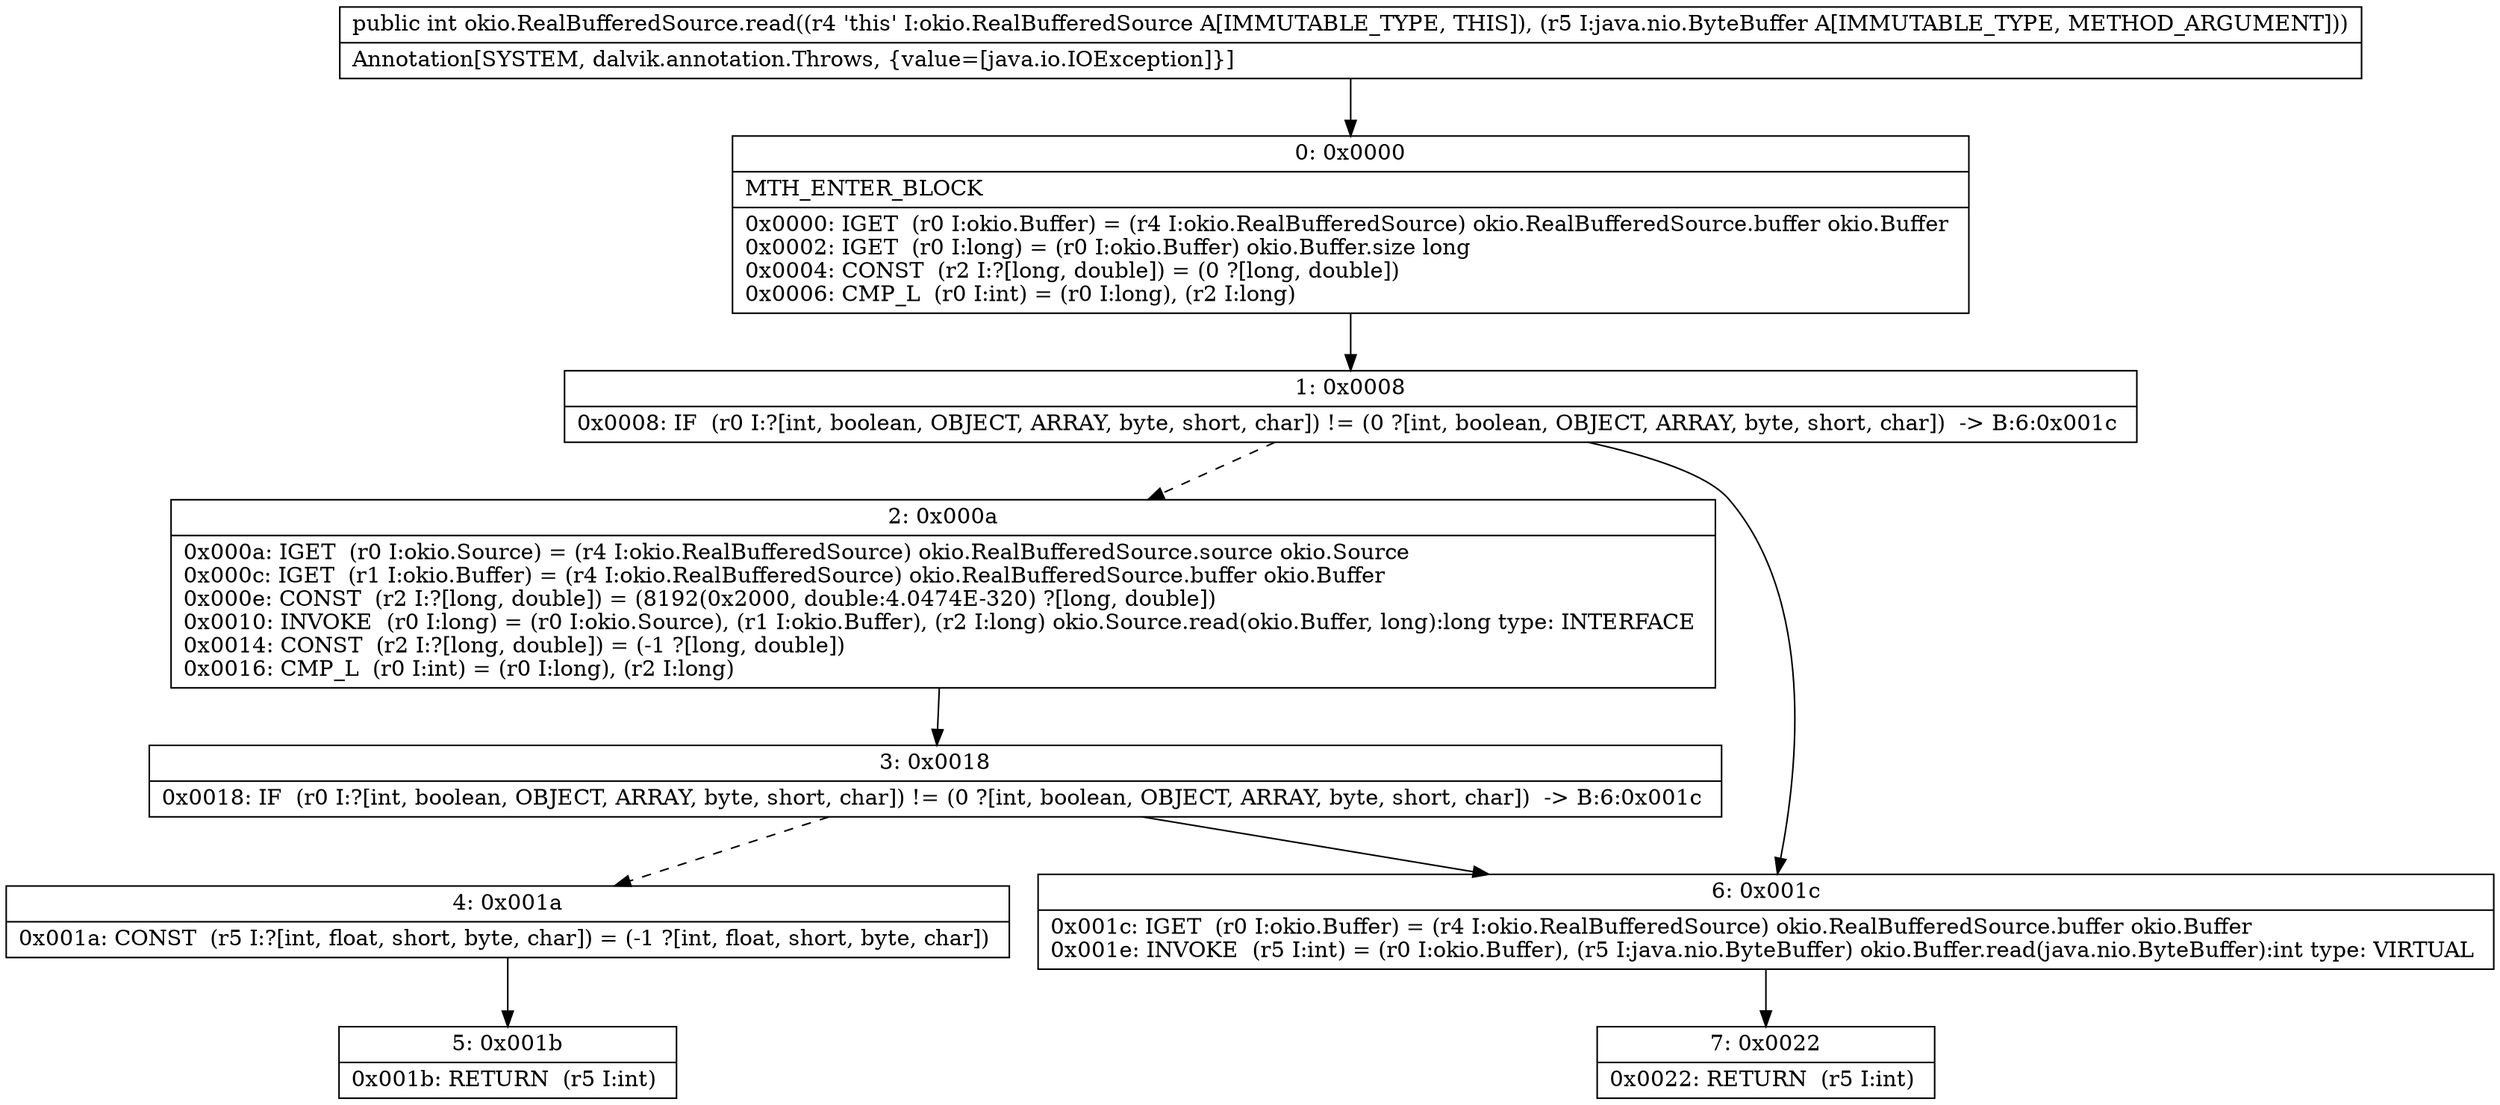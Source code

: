 digraph "CFG forokio.RealBufferedSource.read(Ljava\/nio\/ByteBuffer;)I" {
Node_0 [shape=record,label="{0\:\ 0x0000|MTH_ENTER_BLOCK\l|0x0000: IGET  (r0 I:okio.Buffer) = (r4 I:okio.RealBufferedSource) okio.RealBufferedSource.buffer okio.Buffer \l0x0002: IGET  (r0 I:long) = (r0 I:okio.Buffer) okio.Buffer.size long \l0x0004: CONST  (r2 I:?[long, double]) = (0 ?[long, double]) \l0x0006: CMP_L  (r0 I:int) = (r0 I:long), (r2 I:long) \l}"];
Node_1 [shape=record,label="{1\:\ 0x0008|0x0008: IF  (r0 I:?[int, boolean, OBJECT, ARRAY, byte, short, char]) != (0 ?[int, boolean, OBJECT, ARRAY, byte, short, char])  \-\> B:6:0x001c \l}"];
Node_2 [shape=record,label="{2\:\ 0x000a|0x000a: IGET  (r0 I:okio.Source) = (r4 I:okio.RealBufferedSource) okio.RealBufferedSource.source okio.Source \l0x000c: IGET  (r1 I:okio.Buffer) = (r4 I:okio.RealBufferedSource) okio.RealBufferedSource.buffer okio.Buffer \l0x000e: CONST  (r2 I:?[long, double]) = (8192(0x2000, double:4.0474E\-320) ?[long, double]) \l0x0010: INVOKE  (r0 I:long) = (r0 I:okio.Source), (r1 I:okio.Buffer), (r2 I:long) okio.Source.read(okio.Buffer, long):long type: INTERFACE \l0x0014: CONST  (r2 I:?[long, double]) = (\-1 ?[long, double]) \l0x0016: CMP_L  (r0 I:int) = (r0 I:long), (r2 I:long) \l}"];
Node_3 [shape=record,label="{3\:\ 0x0018|0x0018: IF  (r0 I:?[int, boolean, OBJECT, ARRAY, byte, short, char]) != (0 ?[int, boolean, OBJECT, ARRAY, byte, short, char])  \-\> B:6:0x001c \l}"];
Node_4 [shape=record,label="{4\:\ 0x001a|0x001a: CONST  (r5 I:?[int, float, short, byte, char]) = (\-1 ?[int, float, short, byte, char]) \l}"];
Node_5 [shape=record,label="{5\:\ 0x001b|0x001b: RETURN  (r5 I:int) \l}"];
Node_6 [shape=record,label="{6\:\ 0x001c|0x001c: IGET  (r0 I:okio.Buffer) = (r4 I:okio.RealBufferedSource) okio.RealBufferedSource.buffer okio.Buffer \l0x001e: INVOKE  (r5 I:int) = (r0 I:okio.Buffer), (r5 I:java.nio.ByteBuffer) okio.Buffer.read(java.nio.ByteBuffer):int type: VIRTUAL \l}"];
Node_7 [shape=record,label="{7\:\ 0x0022|0x0022: RETURN  (r5 I:int) \l}"];
MethodNode[shape=record,label="{public int okio.RealBufferedSource.read((r4 'this' I:okio.RealBufferedSource A[IMMUTABLE_TYPE, THIS]), (r5 I:java.nio.ByteBuffer A[IMMUTABLE_TYPE, METHOD_ARGUMENT]))  | Annotation[SYSTEM, dalvik.annotation.Throws, \{value=[java.io.IOException]\}]\l}"];
MethodNode -> Node_0;
Node_0 -> Node_1;
Node_1 -> Node_2[style=dashed];
Node_1 -> Node_6;
Node_2 -> Node_3;
Node_3 -> Node_4[style=dashed];
Node_3 -> Node_6;
Node_4 -> Node_5;
Node_6 -> Node_7;
}


